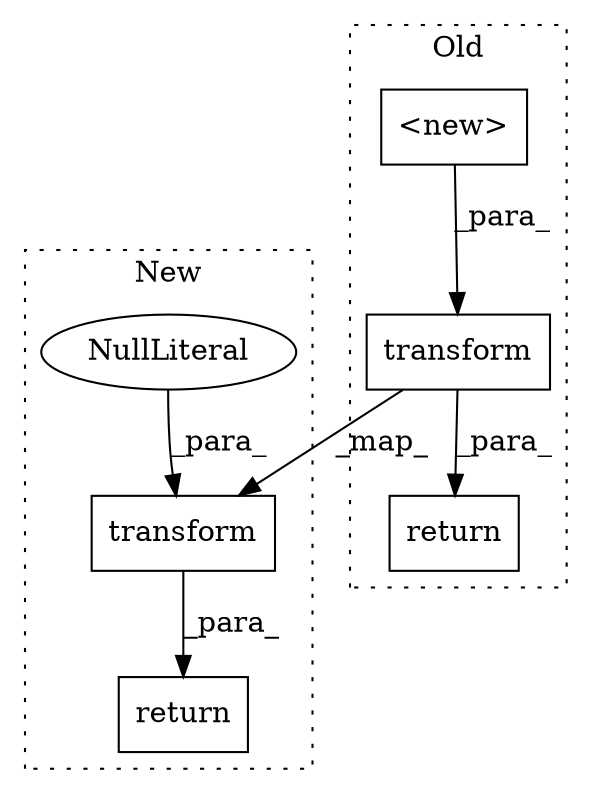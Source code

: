digraph G {
subgraph cluster0 {
1 [label="transform" a="32" s="112151,112459" l="23,1" shape="box"];
3 [label="return" a="41" s="112144" l="7" shape="box"];
5 [label="<new>" a="14" s="112196" l="44" shape="box"];
label = "Old";
style="dotted";
}
subgraph cluster1 {
2 [label="transform" a="32" s="111791,111983" l="23,1" shape="box"];
4 [label="return" a="41" s="111784" l="7" shape="box"];
6 [label="NullLiteral" a="33" s="111836" l="117" shape="ellipse"];
label = "New";
style="dotted";
}
1 -> 2 [label="_map_"];
1 -> 3 [label="_para_"];
2 -> 4 [label="_para_"];
5 -> 1 [label="_para_"];
6 -> 2 [label="_para_"];
}